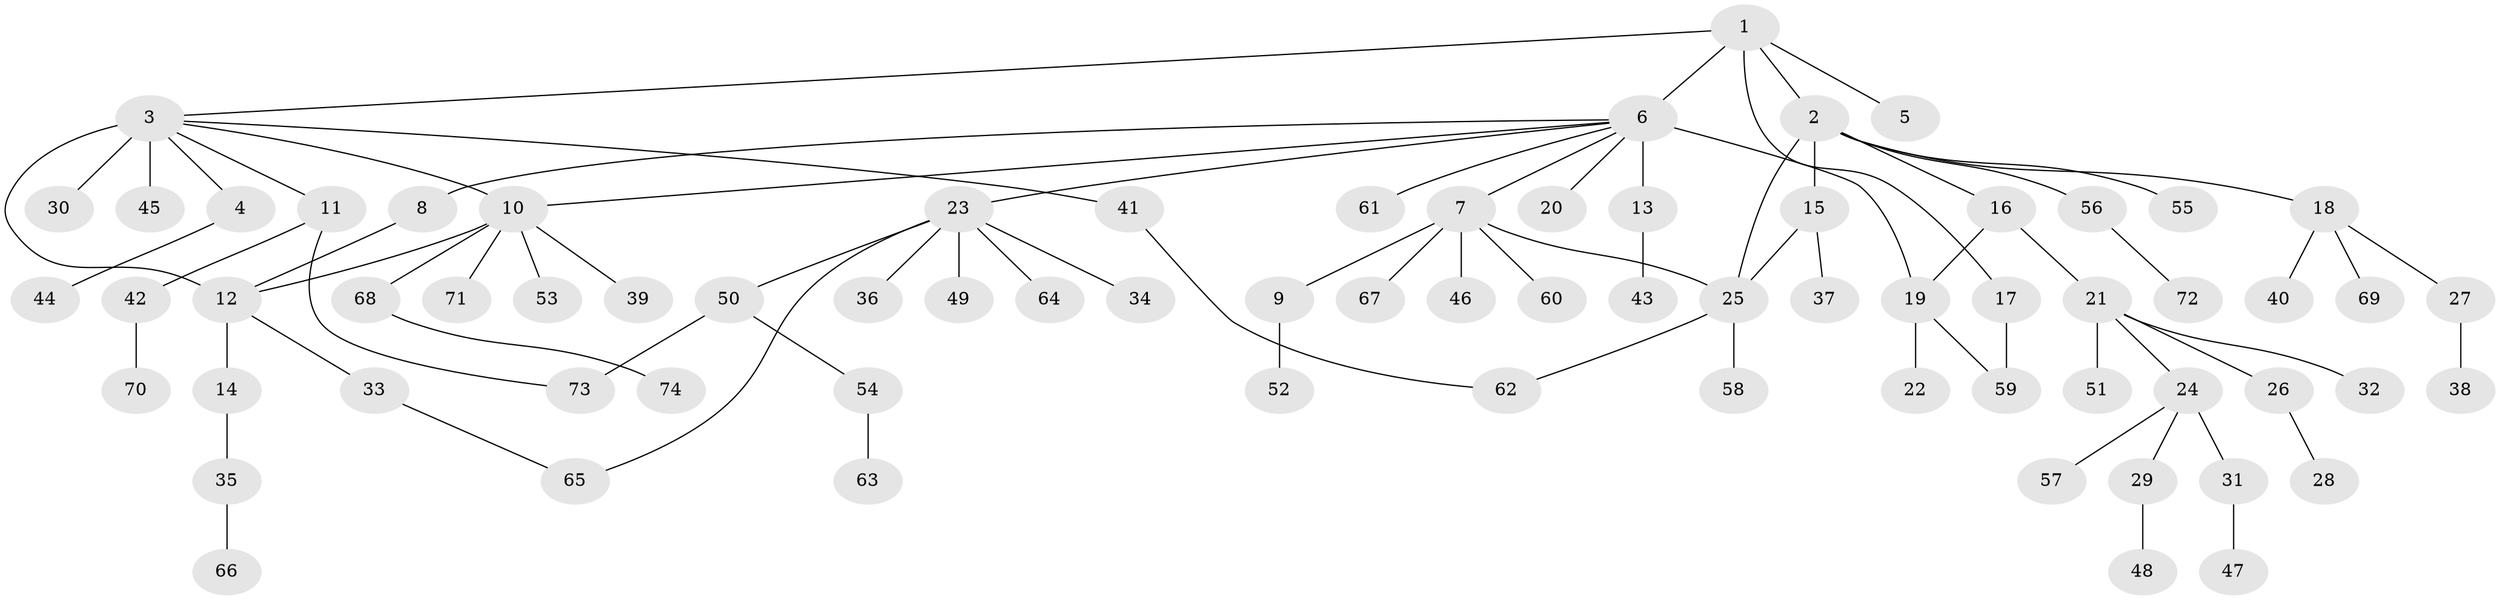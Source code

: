 // original degree distribution, {6: 0.02040816326530612, 16: 0.013605442176870748, 13: 0.006802721088435374, 3: 0.06802721088435375, 1: 0.6530612244897959, 7: 0.013605442176870748, 2: 0.14965986394557823, 8: 0.013605442176870748, 4: 0.02040816326530612, 9: 0.006802721088435374, 5: 0.027210884353741496, 10: 0.006802721088435374}
// Generated by graph-tools (version 1.1) at 2025/50/03/04/25 22:50:18]
// undirected, 74 vertices, 83 edges
graph export_dot {
  node [color=gray90,style=filled];
  1;
  2;
  3;
  4;
  5;
  6;
  7;
  8;
  9;
  10;
  11;
  12;
  13;
  14;
  15;
  16;
  17;
  18;
  19;
  20;
  21;
  22;
  23;
  24;
  25;
  26;
  27;
  28;
  29;
  30;
  31;
  32;
  33;
  34;
  35;
  36;
  37;
  38;
  39;
  40;
  41;
  42;
  43;
  44;
  45;
  46;
  47;
  48;
  49;
  50;
  51;
  52;
  53;
  54;
  55;
  56;
  57;
  58;
  59;
  60;
  61;
  62;
  63;
  64;
  65;
  66;
  67;
  68;
  69;
  70;
  71;
  72;
  73;
  74;
  1 -- 2 [weight=1.0];
  1 -- 3 [weight=1.0];
  1 -- 5 [weight=1.0];
  1 -- 6 [weight=1.0];
  1 -- 17 [weight=1.0];
  2 -- 15 [weight=8.0];
  2 -- 16 [weight=1.0];
  2 -- 18 [weight=1.0];
  2 -- 25 [weight=1.0];
  2 -- 55 [weight=1.0];
  2 -- 56 [weight=1.0];
  3 -- 4 [weight=1.0];
  3 -- 10 [weight=1.0];
  3 -- 11 [weight=1.0];
  3 -- 12 [weight=1.0];
  3 -- 30 [weight=1.0];
  3 -- 41 [weight=1.0];
  3 -- 45 [weight=5.0];
  4 -- 44 [weight=1.0];
  6 -- 7 [weight=1.0];
  6 -- 8 [weight=1.0];
  6 -- 10 [weight=1.0];
  6 -- 13 [weight=7.0];
  6 -- 19 [weight=1.0];
  6 -- 20 [weight=1.0];
  6 -- 23 [weight=1.0];
  6 -- 61 [weight=1.0];
  7 -- 9 [weight=1.0];
  7 -- 25 [weight=1.0];
  7 -- 46 [weight=1.0];
  7 -- 60 [weight=1.0];
  7 -- 67 [weight=1.0];
  8 -- 12 [weight=1.0];
  9 -- 52 [weight=1.0];
  10 -- 12 [weight=1.0];
  10 -- 39 [weight=1.0];
  10 -- 53 [weight=1.0];
  10 -- 68 [weight=1.0];
  10 -- 71 [weight=1.0];
  11 -- 42 [weight=1.0];
  11 -- 73 [weight=1.0];
  12 -- 14 [weight=4.0];
  12 -- 33 [weight=1.0];
  13 -- 43 [weight=1.0];
  14 -- 35 [weight=1.0];
  15 -- 25 [weight=1.0];
  15 -- 37 [weight=1.0];
  16 -- 19 [weight=1.0];
  16 -- 21 [weight=1.0];
  17 -- 59 [weight=2.0];
  18 -- 27 [weight=1.0];
  18 -- 40 [weight=1.0];
  18 -- 69 [weight=1.0];
  19 -- 22 [weight=3.0];
  19 -- 59 [weight=1.0];
  21 -- 24 [weight=1.0];
  21 -- 26 [weight=1.0];
  21 -- 32 [weight=1.0];
  21 -- 51 [weight=1.0];
  23 -- 34 [weight=1.0];
  23 -- 36 [weight=1.0];
  23 -- 49 [weight=1.0];
  23 -- 50 [weight=1.0];
  23 -- 64 [weight=1.0];
  23 -- 65 [weight=1.0];
  24 -- 29 [weight=1.0];
  24 -- 31 [weight=1.0];
  24 -- 57 [weight=1.0];
  25 -- 58 [weight=1.0];
  25 -- 62 [weight=1.0];
  26 -- 28 [weight=1.0];
  27 -- 38 [weight=3.0];
  29 -- 48 [weight=9.0];
  31 -- 47 [weight=1.0];
  33 -- 65 [weight=1.0];
  35 -- 66 [weight=1.0];
  41 -- 62 [weight=1.0];
  42 -- 70 [weight=1.0];
  50 -- 54 [weight=1.0];
  50 -- 73 [weight=2.0];
  54 -- 63 [weight=1.0];
  56 -- 72 [weight=1.0];
  68 -- 74 [weight=1.0];
}
